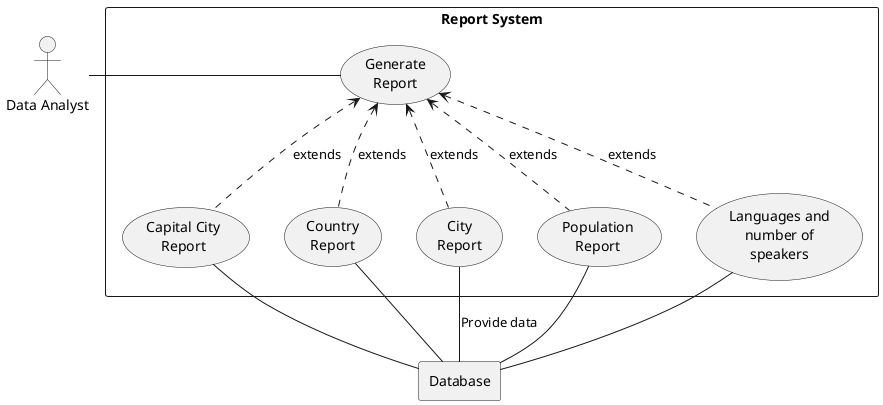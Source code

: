 @startuml
actor DA as "Data Analyst"
rectangle Database

rectangle "Report System" {

    'Creating usecases
    usecase UC0 as "Generate
    Report"

    usecase UC1 as "Capital City
    Report"

    usecase UC2 as "Country
    Report"

    usecase UC3 as "City
    Report"

    usecase UC4 as "Population
    Report"

    usecase UC5 as "Languages and
    number of
    speakers"

    'Linking items together
    DA - UC0

    UC0 <.. UC1 : extends
    UC0 <.. UC2 : extends
    UC0 <.. UC3 : extends
    UC0 <.. UC4 : extends
    UC0 <.. UC5 : extends

    UC1 - Database
    UC2 - Database
    UC3 - Database : Provide data
    UC4 - Database
    UC5 -- Database
}
@enduml